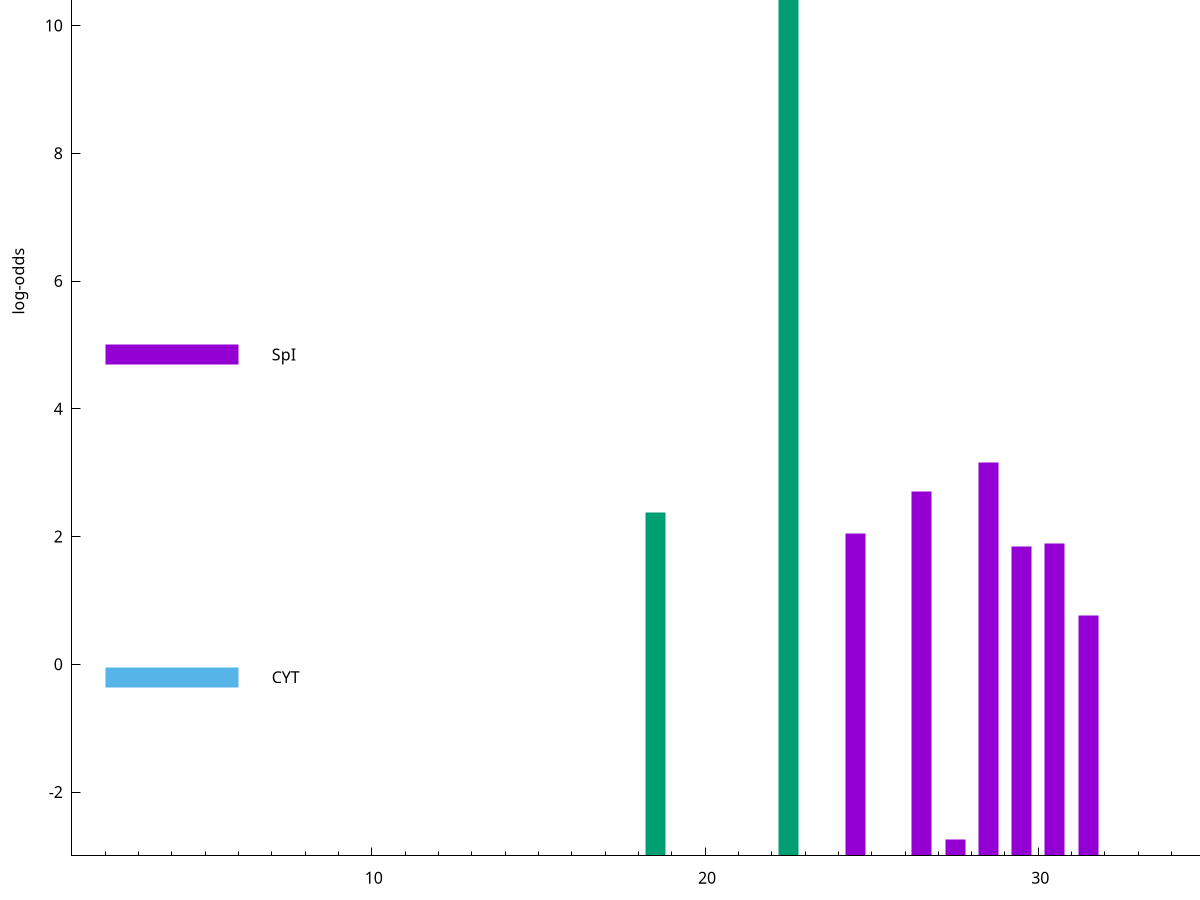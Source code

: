 set title "LipoP predictions for SRR5666510.gff"
set size 2., 1.4
set xrange [1:70] 
set mxtics 10
set yrange [-3:15]
set y2range [0:18]
set ylabel "log-odds"
set term postscript eps color solid "Helvetica" 30
set output "SRR5666510.gff2.eps"
set arrow from 2,13.5315 to 6,13.5315 nohead lt 2 lw 20
set label "SpII" at 7,13.5315
set arrow from 2,4.85137 to 6,4.85137 nohead lt 1 lw 20
set label "SpI" at 7,4.85137
set arrow from 2,-0.200913 to 6,-0.200913 nohead lt 3 lw 20
set label "CYT" at 7,-0.200913
set arrow from 2,13.5315 to 6,13.5315 nohead lt 2 lw 20
set label "SpII" at 7,13.5315
# NOTE: The scores below are the log-odds scores with the threshold
# NOTE: subtracted (a hack to make gnuplot make the histogram all
# NOTE: look nice).
plot "-" axes x1y2 title "" with impulses lt 2 lw 20, "-" axes x1y2 title "" with impulses lt 1 lw 20
22.500000 16.530900
18.500000 5.383480
e
28.500000 6.165170
26.500000 5.703780
24.500000 5.046620
30.500000 4.885020
29.500000 4.844740
31.500000 3.765137
27.500000 0.263010
e
exit
